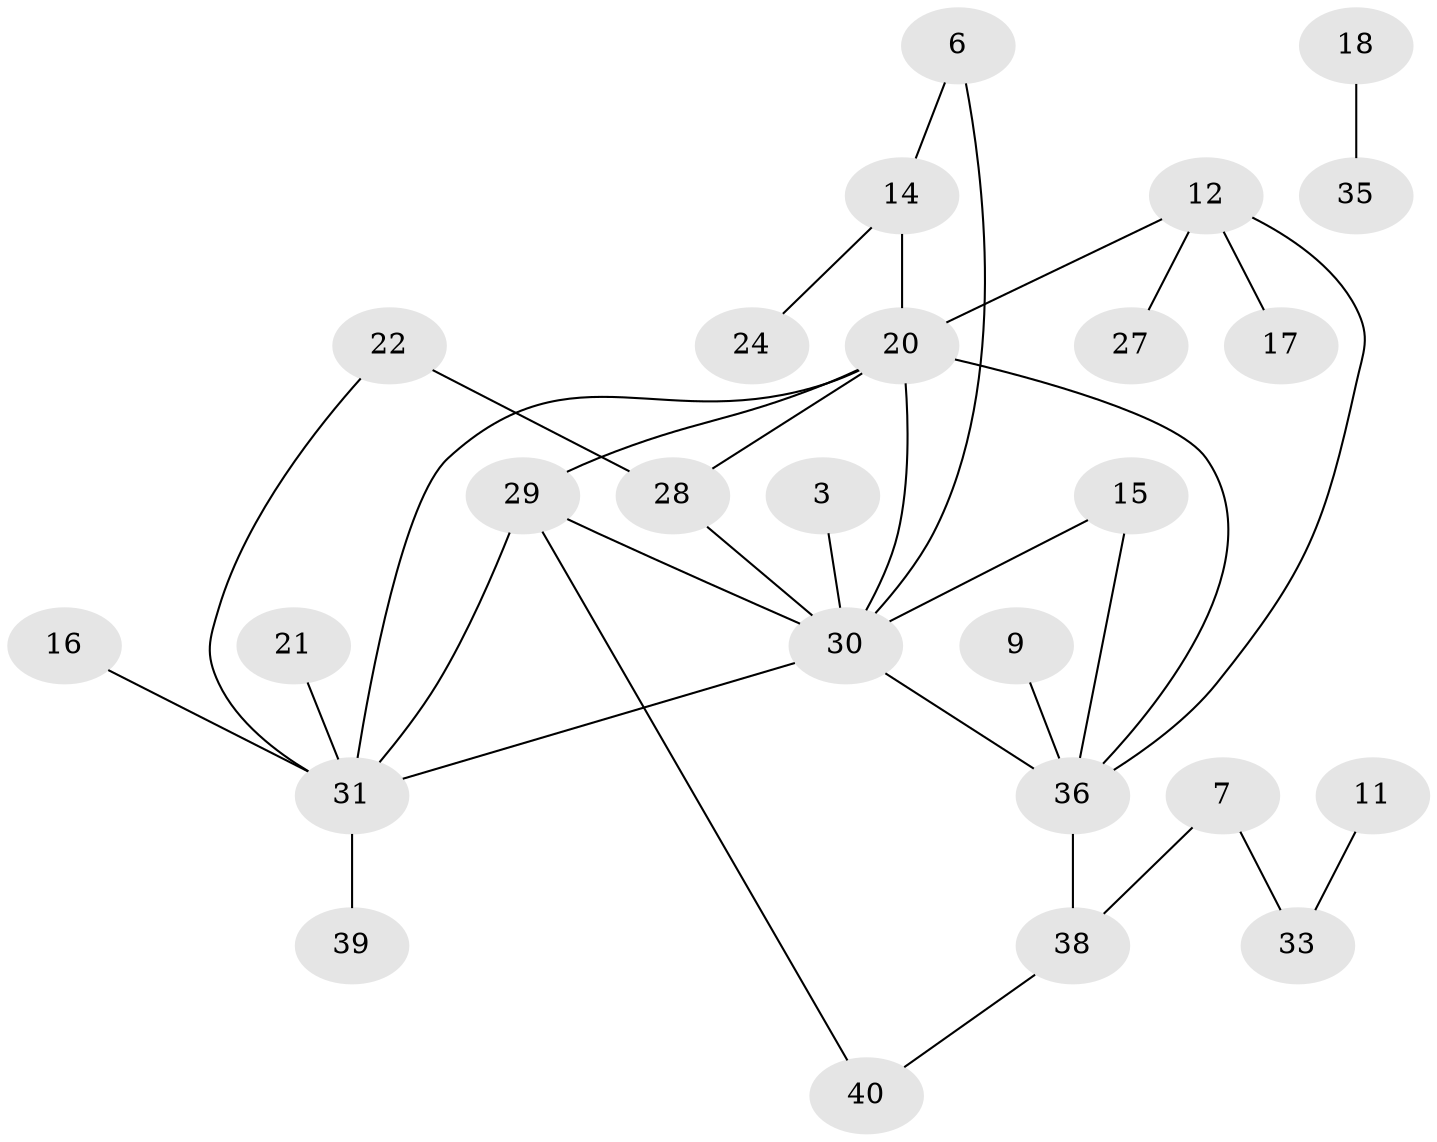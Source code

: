 // original degree distribution, {0: 0.15789473684210525, 2: 0.35526315789473684, 3: 0.14473684210526316, 1: 0.2236842105263158, 4: 0.07894736842105263, 5: 0.02631578947368421, 6: 0.013157894736842105}
// Generated by graph-tools (version 1.1) at 2025/25/03/09/25 03:25:21]
// undirected, 26 vertices, 34 edges
graph export_dot {
graph [start="1"]
  node [color=gray90,style=filled];
  3;
  6;
  7;
  9;
  11;
  12;
  14;
  15;
  16;
  17;
  18;
  20;
  21;
  22;
  24;
  27;
  28;
  29;
  30;
  31;
  33;
  35;
  36;
  38;
  39;
  40;
  3 -- 30 [weight=1.0];
  6 -- 14 [weight=1.0];
  6 -- 30 [weight=1.0];
  7 -- 33 [weight=1.0];
  7 -- 38 [weight=1.0];
  9 -- 36 [weight=1.0];
  11 -- 33 [weight=1.0];
  12 -- 17 [weight=1.0];
  12 -- 20 [weight=1.0];
  12 -- 27 [weight=1.0];
  12 -- 36 [weight=1.0];
  14 -- 20 [weight=1.0];
  14 -- 24 [weight=1.0];
  15 -- 30 [weight=1.0];
  15 -- 36 [weight=1.0];
  16 -- 31 [weight=1.0];
  18 -- 35 [weight=1.0];
  20 -- 28 [weight=1.0];
  20 -- 29 [weight=1.0];
  20 -- 30 [weight=1.0];
  20 -- 31 [weight=1.0];
  20 -- 36 [weight=1.0];
  21 -- 31 [weight=1.0];
  22 -- 28 [weight=1.0];
  22 -- 31 [weight=1.0];
  28 -- 30 [weight=1.0];
  29 -- 30 [weight=1.0];
  29 -- 31 [weight=1.0];
  29 -- 40 [weight=1.0];
  30 -- 31 [weight=1.0];
  30 -- 36 [weight=1.0];
  31 -- 39 [weight=1.0];
  36 -- 38 [weight=2.0];
  38 -- 40 [weight=1.0];
}
